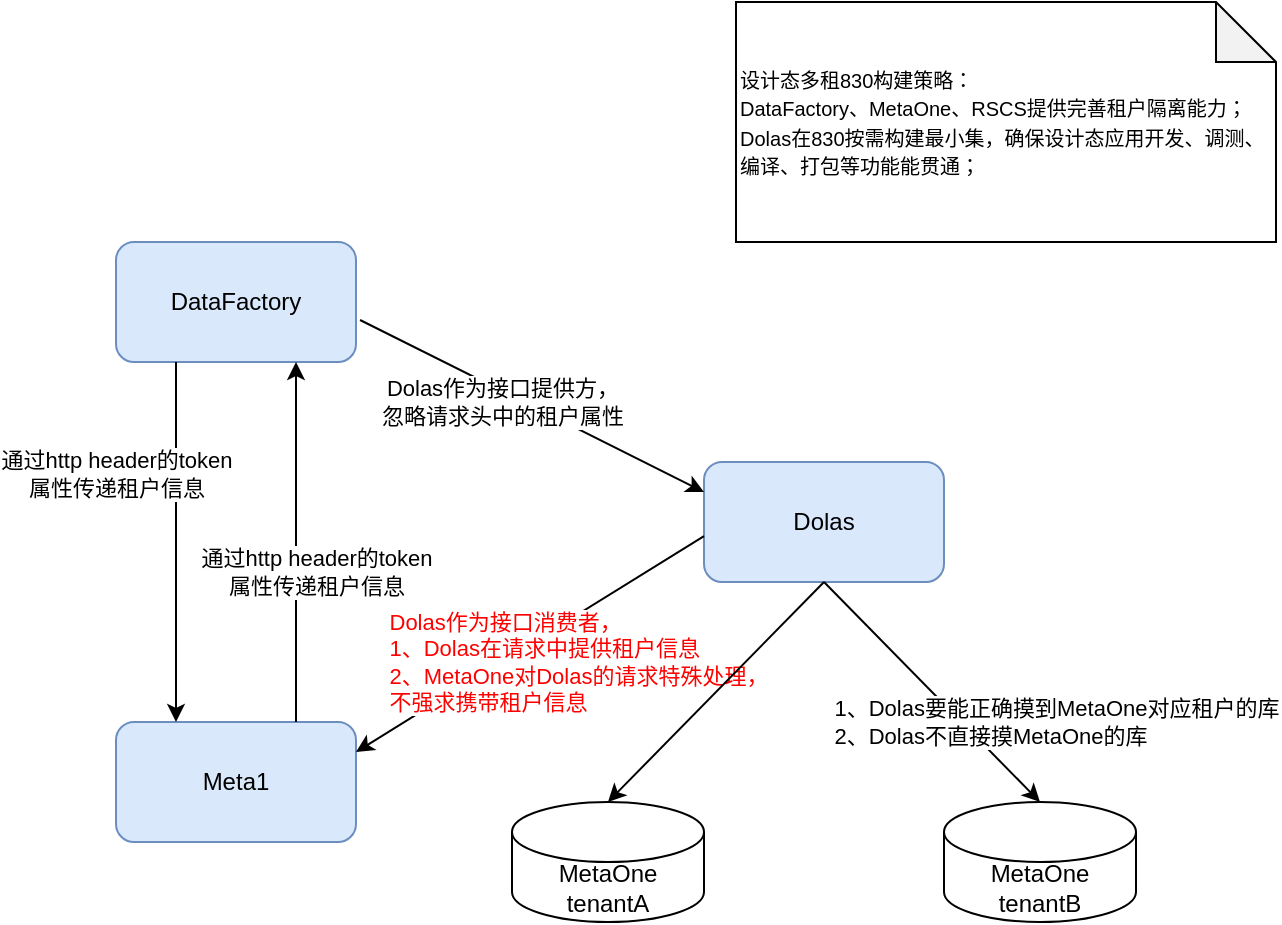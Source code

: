 <mxfile version="14.7.1" type="github">
  <diagram id="shA5ZlWJ4X3sX_pzC4o5" name="第 1 页">
    <mxGraphModel dx="1070" dy="662" grid="1" gridSize="10" guides="1" tooltips="1" connect="1" arrows="1" fold="1" page="1" pageScale="1" pageWidth="827" pageHeight="1169" math="0" shadow="0">
      <root>
        <mxCell id="0" />
        <mxCell id="1" parent="0" />
        <mxCell id="3wTxvQvhCQjvtQIVqkXk-1" value="DataFactory" style="rounded=1;whiteSpace=wrap;html=1;fillColor=#dae8fc;strokeColor=#6c8ebf;" vertex="1" parent="1">
          <mxGeometry x="220" y="170" width="120" height="60" as="geometry" />
        </mxCell>
        <mxCell id="3wTxvQvhCQjvtQIVqkXk-2" value="Dolas" style="rounded=1;whiteSpace=wrap;html=1;fillColor=#dae8fc;strokeColor=#6c8ebf;" vertex="1" parent="1">
          <mxGeometry x="514" y="280" width="120" height="60" as="geometry" />
        </mxCell>
        <mxCell id="3wTxvQvhCQjvtQIVqkXk-3" value="Meta1" style="rounded=1;whiteSpace=wrap;html=1;fillColor=#dae8fc;strokeColor=#6c8ebf;" vertex="1" parent="1">
          <mxGeometry x="220" y="410" width="120" height="60" as="geometry" />
        </mxCell>
        <mxCell id="3wTxvQvhCQjvtQIVqkXk-4" value="" style="endArrow=classic;html=1;exitX=0.25;exitY=1;exitDx=0;exitDy=0;entryX=0.25;entryY=0;entryDx=0;entryDy=0;" edge="1" parent="1" source="3wTxvQvhCQjvtQIVqkXk-1" target="3wTxvQvhCQjvtQIVqkXk-3">
          <mxGeometry width="50" height="50" relative="1" as="geometry">
            <mxPoint x="490" y="490" as="sourcePoint" />
            <mxPoint x="540" y="440" as="targetPoint" />
          </mxGeometry>
        </mxCell>
        <mxCell id="3wTxvQvhCQjvtQIVqkXk-11" value="通过http header的token&lt;br&gt;属性传递租户信息" style="edgeLabel;html=1;align=center;verticalAlign=middle;resizable=0;points=[];" vertex="1" connectable="0" parent="3wTxvQvhCQjvtQIVqkXk-4">
          <mxGeometry x="-0.386" y="-2" relative="1" as="geometry">
            <mxPoint x="-28" as="offset" />
          </mxGeometry>
        </mxCell>
        <mxCell id="3wTxvQvhCQjvtQIVqkXk-5" value="" style="endArrow=classic;html=1;entryX=0.75;entryY=1;entryDx=0;entryDy=0;exitX=0.75;exitY=0;exitDx=0;exitDy=0;" edge="1" parent="1" source="3wTxvQvhCQjvtQIVqkXk-3" target="3wTxvQvhCQjvtQIVqkXk-1">
          <mxGeometry width="50" height="50" relative="1" as="geometry">
            <mxPoint x="350" y="420" as="sourcePoint" />
            <mxPoint x="540" y="440" as="targetPoint" />
          </mxGeometry>
        </mxCell>
        <mxCell id="3wTxvQvhCQjvtQIVqkXk-12" value="通过http header的token&lt;br&gt;属性传递租户信息" style="edgeLabel;html=1;align=center;verticalAlign=middle;resizable=0;points=[];" vertex="1" connectable="0" parent="3wTxvQvhCQjvtQIVqkXk-5">
          <mxGeometry x="0.271" y="-2" relative="1" as="geometry">
            <mxPoint x="8" y="39" as="offset" />
          </mxGeometry>
        </mxCell>
        <mxCell id="3wTxvQvhCQjvtQIVqkXk-6" value="" style="endArrow=classic;html=1;exitX=0;exitY=0.617;exitDx=0;exitDy=0;exitPerimeter=0;entryX=1;entryY=0.25;entryDx=0;entryDy=0;" edge="1" parent="1" source="3wTxvQvhCQjvtQIVqkXk-2" target="3wTxvQvhCQjvtQIVqkXk-3">
          <mxGeometry width="50" height="50" relative="1" as="geometry">
            <mxPoint x="490" y="490" as="sourcePoint" />
            <mxPoint x="540" y="440" as="targetPoint" />
          </mxGeometry>
        </mxCell>
        <mxCell id="3wTxvQvhCQjvtQIVqkXk-13" value="&lt;div style=&quot;text-align: left&quot;&gt;&lt;font color=&quot;#ff0000&quot;&gt;Dolas作为接口消费者，&lt;/font&gt;&lt;/div&gt;&lt;div style=&quot;text-align: left&quot;&gt;&lt;font color=&quot;#ff0000&quot;&gt;1、Dolas在请求中提供租户信息&lt;/font&gt;&lt;/div&gt;&lt;div style=&quot;text-align: left&quot;&gt;&lt;font color=&quot;#ff0000&quot;&gt;2、MetaOne对Dolas的请求特殊处理，&lt;/font&gt;&lt;/div&gt;&lt;div style=&quot;text-align: left&quot;&gt;&lt;font color=&quot;#ff0000&quot;&gt;不强求携带租户信息&lt;/font&gt;&lt;/div&gt;" style="edgeLabel;html=1;align=center;verticalAlign=middle;resizable=0;points=[];" vertex="1" connectable="0" parent="3wTxvQvhCQjvtQIVqkXk-6">
          <mxGeometry x="-0.23" y="-3" relative="1" as="geometry">
            <mxPoint x="5" y="24" as="offset" />
          </mxGeometry>
        </mxCell>
        <mxCell id="3wTxvQvhCQjvtQIVqkXk-7" value="" style="endArrow=classic;html=1;exitX=1.017;exitY=0.65;exitDx=0;exitDy=0;entryX=0;entryY=0.25;entryDx=0;entryDy=0;exitPerimeter=0;" edge="1" parent="1" source="3wTxvQvhCQjvtQIVqkXk-1" target="3wTxvQvhCQjvtQIVqkXk-2">
          <mxGeometry width="50" height="50" relative="1" as="geometry">
            <mxPoint x="490" y="490" as="sourcePoint" />
            <mxPoint x="540" y="440" as="targetPoint" />
          </mxGeometry>
        </mxCell>
        <mxCell id="3wTxvQvhCQjvtQIVqkXk-10" value="Dolas作为接口提供方，&lt;br&gt;忽略请求头中的租户属性" style="edgeLabel;html=1;align=center;verticalAlign=middle;resizable=0;points=[];" vertex="1" connectable="0" parent="3wTxvQvhCQjvtQIVqkXk-7">
          <mxGeometry x="-0.39" y="2" relative="1" as="geometry">
            <mxPoint x="17" y="16" as="offset" />
          </mxGeometry>
        </mxCell>
        <mxCell id="3wTxvQvhCQjvtQIVqkXk-14" value="&lt;font style=&quot;font-size: 10px&quot;&gt;设计态多租830构建策略：&lt;br style=&quot;font-size: 10px&quot;&gt;DataFactory、MetaOne、RSCS提供完善租户隔离能力；&lt;br&gt;Dolas在830按需构建最小集，确保设计态应用开发、调测、编译、打包等功能能贯通；&lt;br&gt;&lt;/font&gt;" style="shape=note;whiteSpace=wrap;html=1;backgroundOutline=1;darkOpacity=0.05;align=left;" vertex="1" parent="1">
          <mxGeometry x="530" y="50" width="270" height="120" as="geometry" />
        </mxCell>
        <mxCell id="3wTxvQvhCQjvtQIVqkXk-33" value="MetaOne tenantA" style="shape=cylinder3;whiteSpace=wrap;html=1;boundedLbl=1;backgroundOutline=1;size=15;" vertex="1" parent="1">
          <mxGeometry x="418" y="450" width="96" height="60" as="geometry" />
        </mxCell>
        <mxCell id="3wTxvQvhCQjvtQIVqkXk-34" value="MetaOne tenantB" style="shape=cylinder3;whiteSpace=wrap;html=1;boundedLbl=1;backgroundOutline=1;size=15;" vertex="1" parent="1">
          <mxGeometry x="634" y="450" width="96" height="60" as="geometry" />
        </mxCell>
        <mxCell id="3wTxvQvhCQjvtQIVqkXk-35" value="" style="endArrow=classic;html=1;exitX=0.5;exitY=1;exitDx=0;exitDy=0;entryX=0.5;entryY=0;entryDx=0;entryDy=0;entryPerimeter=0;" edge="1" parent="1" source="3wTxvQvhCQjvtQIVqkXk-2" target="3wTxvQvhCQjvtQIVqkXk-33">
          <mxGeometry width="50" height="50" relative="1" as="geometry">
            <mxPoint x="380" y="390" as="sourcePoint" />
            <mxPoint x="430" y="340" as="targetPoint" />
          </mxGeometry>
        </mxCell>
        <mxCell id="3wTxvQvhCQjvtQIVqkXk-36" value="" style="endArrow=classic;html=1;exitX=0.5;exitY=1;exitDx=0;exitDy=0;entryX=0.5;entryY=0;entryDx=0;entryDy=0;entryPerimeter=0;" edge="1" parent="1" source="3wTxvQvhCQjvtQIVqkXk-2" target="3wTxvQvhCQjvtQIVqkXk-34">
          <mxGeometry width="50" height="50" relative="1" as="geometry">
            <mxPoint x="380" y="390" as="sourcePoint" />
            <mxPoint x="430" y="340" as="targetPoint" />
          </mxGeometry>
        </mxCell>
        <mxCell id="3wTxvQvhCQjvtQIVqkXk-37" value="&lt;div style=&quot;text-align: left&quot;&gt;1、Dolas要能正确摸到MetaOne对应租户的库&lt;/div&gt;&lt;div style=&quot;text-align: left&quot;&gt;2、Dolas不直接摸MetaOne的库&lt;/div&gt;" style="edgeLabel;html=1;align=center;verticalAlign=middle;resizable=0;points=[];" vertex="1" connectable="0" parent="3wTxvQvhCQjvtQIVqkXk-36">
          <mxGeometry x="0.206" y="2" relative="1" as="geometry">
            <mxPoint x="49" y="5" as="offset" />
          </mxGeometry>
        </mxCell>
      </root>
    </mxGraphModel>
  </diagram>
</mxfile>
